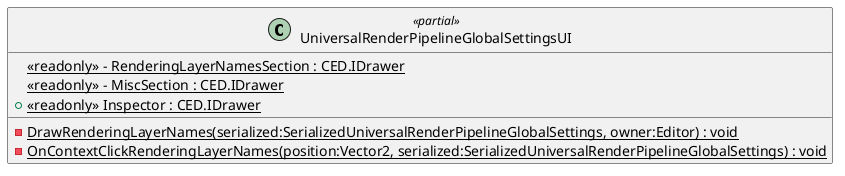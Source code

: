 @startuml
class UniversalRenderPipelineGlobalSettingsUI <<partial>> {
    {static} <<readonly>> - RenderingLayerNamesSection : CED.IDrawer
    {static} - DrawRenderingLayerNames(serialized:SerializedUniversalRenderPipelineGlobalSettings, owner:Editor) : void
    {static} - OnContextClickRenderingLayerNames(position:Vector2, serialized:SerializedUniversalRenderPipelineGlobalSettings) : void
    {static} <<readonly>> - MiscSection : CED.IDrawer
    + {static} <<readonly>> Inspector : CED.IDrawer
}
@enduml
